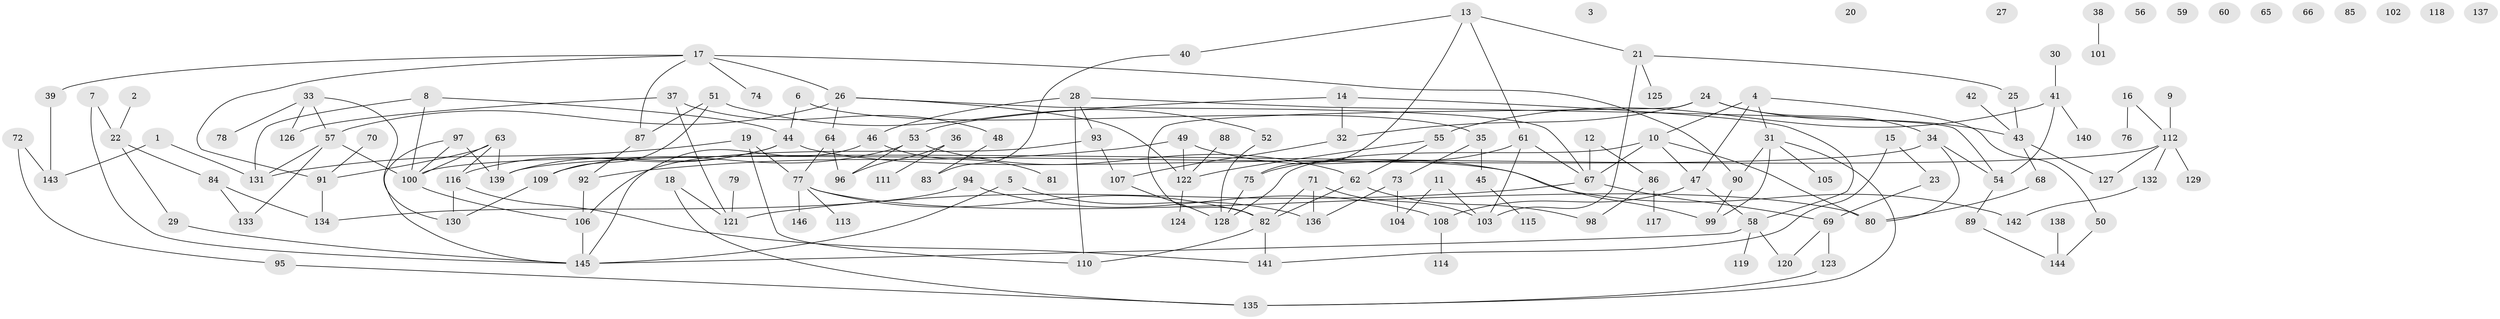 // coarse degree distribution, {4: 0.1262135922330097, 1: 0.20388349514563106, 0: 0.1262135922330097, 3: 0.10679611650485436, 2: 0.1941747572815534, 6: 0.04854368932038835, 5: 0.14563106796116504, 8: 0.019417475728155338, 7: 0.02912621359223301}
// Generated by graph-tools (version 1.1) at 2025/41/03/06/25 10:41:24]
// undirected, 146 vertices, 190 edges
graph export_dot {
graph [start="1"]
  node [color=gray90,style=filled];
  1;
  2;
  3;
  4;
  5;
  6;
  7;
  8;
  9;
  10;
  11;
  12;
  13;
  14;
  15;
  16;
  17;
  18;
  19;
  20;
  21;
  22;
  23;
  24;
  25;
  26;
  27;
  28;
  29;
  30;
  31;
  32;
  33;
  34;
  35;
  36;
  37;
  38;
  39;
  40;
  41;
  42;
  43;
  44;
  45;
  46;
  47;
  48;
  49;
  50;
  51;
  52;
  53;
  54;
  55;
  56;
  57;
  58;
  59;
  60;
  61;
  62;
  63;
  64;
  65;
  66;
  67;
  68;
  69;
  70;
  71;
  72;
  73;
  74;
  75;
  76;
  77;
  78;
  79;
  80;
  81;
  82;
  83;
  84;
  85;
  86;
  87;
  88;
  89;
  90;
  91;
  92;
  93;
  94;
  95;
  96;
  97;
  98;
  99;
  100;
  101;
  102;
  103;
  104;
  105;
  106;
  107;
  108;
  109;
  110;
  111;
  112;
  113;
  114;
  115;
  116;
  117;
  118;
  119;
  120;
  121;
  122;
  123;
  124;
  125;
  126;
  127;
  128;
  129;
  130;
  131;
  132;
  133;
  134;
  135;
  136;
  137;
  138;
  139;
  140;
  141;
  142;
  143;
  144;
  145;
  146;
  1 -- 131;
  1 -- 143;
  2 -- 22;
  4 -- 10;
  4 -- 31;
  4 -- 47;
  4 -- 50;
  5 -- 136;
  5 -- 145;
  6 -- 35;
  6 -- 44;
  7 -- 22;
  7 -- 145;
  8 -- 44;
  8 -- 100;
  8 -- 131;
  9 -- 112;
  10 -- 47;
  10 -- 67;
  10 -- 80;
  10 -- 128;
  11 -- 103;
  11 -- 104;
  12 -- 67;
  12 -- 86;
  13 -- 21;
  13 -- 40;
  13 -- 61;
  13 -- 75;
  14 -- 32;
  14 -- 53;
  14 -- 58;
  15 -- 23;
  15 -- 141;
  16 -- 76;
  16 -- 112;
  17 -- 26;
  17 -- 39;
  17 -- 74;
  17 -- 87;
  17 -- 90;
  17 -- 91;
  18 -- 121;
  18 -- 135;
  19 -- 77;
  19 -- 110;
  19 -- 131;
  21 -- 25;
  21 -- 103;
  21 -- 125;
  22 -- 29;
  22 -- 84;
  23 -- 69;
  24 -- 32;
  24 -- 34;
  24 -- 43;
  24 -- 82;
  25 -- 43;
  26 -- 57;
  26 -- 64;
  26 -- 67;
  26 -- 122;
  28 -- 46;
  28 -- 54;
  28 -- 93;
  28 -- 110;
  29 -- 145;
  30 -- 41;
  31 -- 90;
  31 -- 99;
  31 -- 105;
  31 -- 135;
  32 -- 107;
  33 -- 57;
  33 -- 78;
  33 -- 126;
  33 -- 130;
  34 -- 54;
  34 -- 80;
  34 -- 100;
  35 -- 45;
  35 -- 73;
  36 -- 96;
  36 -- 111;
  37 -- 48;
  37 -- 121;
  37 -- 126;
  38 -- 101;
  39 -- 143;
  40 -- 83;
  41 -- 54;
  41 -- 55;
  41 -- 140;
  42 -- 43;
  43 -- 68;
  43 -- 127;
  44 -- 116;
  44 -- 139;
  44 -- 142;
  45 -- 115;
  46 -- 81;
  46 -- 145;
  47 -- 58;
  47 -- 108;
  48 -- 83;
  49 -- 92;
  49 -- 99;
  49 -- 122;
  50 -- 144;
  51 -- 52;
  51 -- 87;
  51 -- 109;
  52 -- 128;
  53 -- 62;
  53 -- 96;
  53 -- 109;
  54 -- 89;
  55 -- 62;
  55 -- 122;
  57 -- 100;
  57 -- 131;
  57 -- 133;
  58 -- 119;
  58 -- 120;
  58 -- 145;
  61 -- 67;
  61 -- 75;
  61 -- 103;
  62 -- 82;
  62 -- 98;
  63 -- 91;
  63 -- 100;
  63 -- 116;
  63 -- 139;
  64 -- 77;
  64 -- 96;
  67 -- 69;
  67 -- 121;
  68 -- 80;
  69 -- 120;
  69 -- 123;
  70 -- 91;
  71 -- 82;
  71 -- 103;
  71 -- 136;
  72 -- 95;
  72 -- 143;
  73 -- 104;
  73 -- 136;
  75 -- 128;
  77 -- 80;
  77 -- 82;
  77 -- 113;
  77 -- 146;
  79 -- 121;
  82 -- 110;
  82 -- 141;
  84 -- 133;
  84 -- 134;
  86 -- 98;
  86 -- 117;
  87 -- 92;
  88 -- 122;
  89 -- 144;
  90 -- 99;
  91 -- 134;
  92 -- 106;
  93 -- 106;
  93 -- 107;
  94 -- 108;
  94 -- 134;
  95 -- 135;
  97 -- 100;
  97 -- 139;
  97 -- 145;
  100 -- 106;
  106 -- 145;
  107 -- 128;
  108 -- 114;
  109 -- 130;
  112 -- 127;
  112 -- 129;
  112 -- 132;
  112 -- 139;
  116 -- 130;
  116 -- 141;
  122 -- 124;
  123 -- 135;
  132 -- 142;
  138 -- 144;
}
